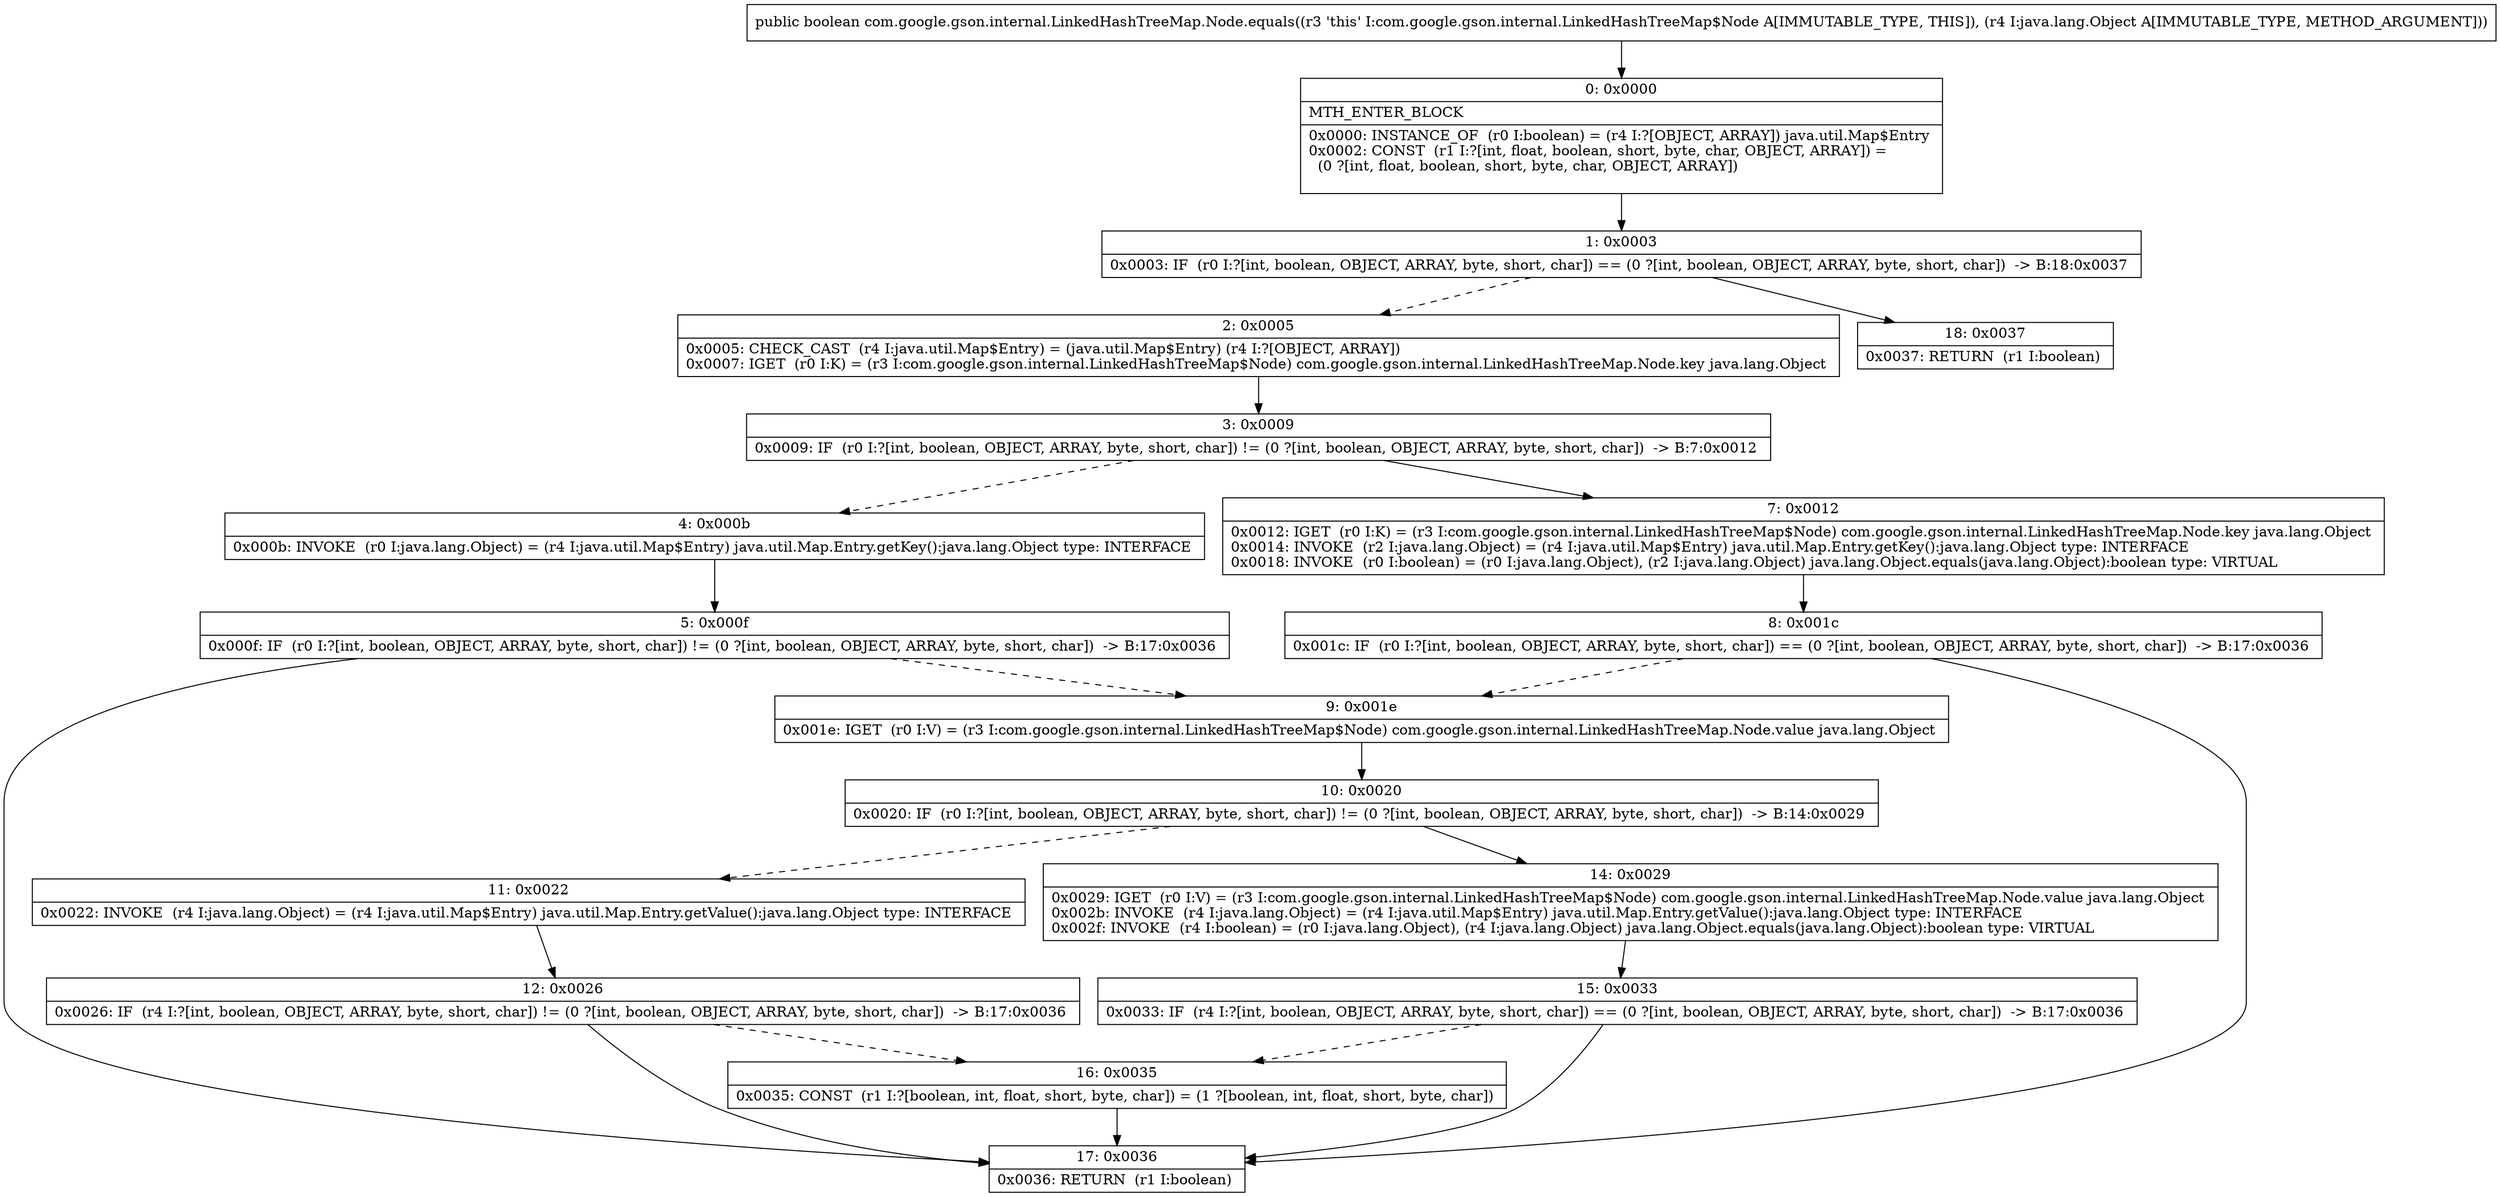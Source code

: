 digraph "CFG forcom.google.gson.internal.LinkedHashTreeMap.Node.equals(Ljava\/lang\/Object;)Z" {
Node_0 [shape=record,label="{0\:\ 0x0000|MTH_ENTER_BLOCK\l|0x0000: INSTANCE_OF  (r0 I:boolean) = (r4 I:?[OBJECT, ARRAY]) java.util.Map$Entry \l0x0002: CONST  (r1 I:?[int, float, boolean, short, byte, char, OBJECT, ARRAY]) = \l  (0 ?[int, float, boolean, short, byte, char, OBJECT, ARRAY])\l \l}"];
Node_1 [shape=record,label="{1\:\ 0x0003|0x0003: IF  (r0 I:?[int, boolean, OBJECT, ARRAY, byte, short, char]) == (0 ?[int, boolean, OBJECT, ARRAY, byte, short, char])  \-\> B:18:0x0037 \l}"];
Node_2 [shape=record,label="{2\:\ 0x0005|0x0005: CHECK_CAST  (r4 I:java.util.Map$Entry) = (java.util.Map$Entry) (r4 I:?[OBJECT, ARRAY]) \l0x0007: IGET  (r0 I:K) = (r3 I:com.google.gson.internal.LinkedHashTreeMap$Node) com.google.gson.internal.LinkedHashTreeMap.Node.key java.lang.Object \l}"];
Node_3 [shape=record,label="{3\:\ 0x0009|0x0009: IF  (r0 I:?[int, boolean, OBJECT, ARRAY, byte, short, char]) != (0 ?[int, boolean, OBJECT, ARRAY, byte, short, char])  \-\> B:7:0x0012 \l}"];
Node_4 [shape=record,label="{4\:\ 0x000b|0x000b: INVOKE  (r0 I:java.lang.Object) = (r4 I:java.util.Map$Entry) java.util.Map.Entry.getKey():java.lang.Object type: INTERFACE \l}"];
Node_5 [shape=record,label="{5\:\ 0x000f|0x000f: IF  (r0 I:?[int, boolean, OBJECT, ARRAY, byte, short, char]) != (0 ?[int, boolean, OBJECT, ARRAY, byte, short, char])  \-\> B:17:0x0036 \l}"];
Node_7 [shape=record,label="{7\:\ 0x0012|0x0012: IGET  (r0 I:K) = (r3 I:com.google.gson.internal.LinkedHashTreeMap$Node) com.google.gson.internal.LinkedHashTreeMap.Node.key java.lang.Object \l0x0014: INVOKE  (r2 I:java.lang.Object) = (r4 I:java.util.Map$Entry) java.util.Map.Entry.getKey():java.lang.Object type: INTERFACE \l0x0018: INVOKE  (r0 I:boolean) = (r0 I:java.lang.Object), (r2 I:java.lang.Object) java.lang.Object.equals(java.lang.Object):boolean type: VIRTUAL \l}"];
Node_8 [shape=record,label="{8\:\ 0x001c|0x001c: IF  (r0 I:?[int, boolean, OBJECT, ARRAY, byte, short, char]) == (0 ?[int, boolean, OBJECT, ARRAY, byte, short, char])  \-\> B:17:0x0036 \l}"];
Node_9 [shape=record,label="{9\:\ 0x001e|0x001e: IGET  (r0 I:V) = (r3 I:com.google.gson.internal.LinkedHashTreeMap$Node) com.google.gson.internal.LinkedHashTreeMap.Node.value java.lang.Object \l}"];
Node_10 [shape=record,label="{10\:\ 0x0020|0x0020: IF  (r0 I:?[int, boolean, OBJECT, ARRAY, byte, short, char]) != (0 ?[int, boolean, OBJECT, ARRAY, byte, short, char])  \-\> B:14:0x0029 \l}"];
Node_11 [shape=record,label="{11\:\ 0x0022|0x0022: INVOKE  (r4 I:java.lang.Object) = (r4 I:java.util.Map$Entry) java.util.Map.Entry.getValue():java.lang.Object type: INTERFACE \l}"];
Node_12 [shape=record,label="{12\:\ 0x0026|0x0026: IF  (r4 I:?[int, boolean, OBJECT, ARRAY, byte, short, char]) != (0 ?[int, boolean, OBJECT, ARRAY, byte, short, char])  \-\> B:17:0x0036 \l}"];
Node_14 [shape=record,label="{14\:\ 0x0029|0x0029: IGET  (r0 I:V) = (r3 I:com.google.gson.internal.LinkedHashTreeMap$Node) com.google.gson.internal.LinkedHashTreeMap.Node.value java.lang.Object \l0x002b: INVOKE  (r4 I:java.lang.Object) = (r4 I:java.util.Map$Entry) java.util.Map.Entry.getValue():java.lang.Object type: INTERFACE \l0x002f: INVOKE  (r4 I:boolean) = (r0 I:java.lang.Object), (r4 I:java.lang.Object) java.lang.Object.equals(java.lang.Object):boolean type: VIRTUAL \l}"];
Node_15 [shape=record,label="{15\:\ 0x0033|0x0033: IF  (r4 I:?[int, boolean, OBJECT, ARRAY, byte, short, char]) == (0 ?[int, boolean, OBJECT, ARRAY, byte, short, char])  \-\> B:17:0x0036 \l}"];
Node_16 [shape=record,label="{16\:\ 0x0035|0x0035: CONST  (r1 I:?[boolean, int, float, short, byte, char]) = (1 ?[boolean, int, float, short, byte, char]) \l}"];
Node_17 [shape=record,label="{17\:\ 0x0036|0x0036: RETURN  (r1 I:boolean) \l}"];
Node_18 [shape=record,label="{18\:\ 0x0037|0x0037: RETURN  (r1 I:boolean) \l}"];
MethodNode[shape=record,label="{public boolean com.google.gson.internal.LinkedHashTreeMap.Node.equals((r3 'this' I:com.google.gson.internal.LinkedHashTreeMap$Node A[IMMUTABLE_TYPE, THIS]), (r4 I:java.lang.Object A[IMMUTABLE_TYPE, METHOD_ARGUMENT])) }"];
MethodNode -> Node_0;
Node_0 -> Node_1;
Node_1 -> Node_2[style=dashed];
Node_1 -> Node_18;
Node_2 -> Node_3;
Node_3 -> Node_4[style=dashed];
Node_3 -> Node_7;
Node_4 -> Node_5;
Node_5 -> Node_17;
Node_5 -> Node_9[style=dashed];
Node_7 -> Node_8;
Node_8 -> Node_9[style=dashed];
Node_8 -> Node_17;
Node_9 -> Node_10;
Node_10 -> Node_11[style=dashed];
Node_10 -> Node_14;
Node_11 -> Node_12;
Node_12 -> Node_17;
Node_12 -> Node_16[style=dashed];
Node_14 -> Node_15;
Node_15 -> Node_16[style=dashed];
Node_15 -> Node_17;
Node_16 -> Node_17;
}

